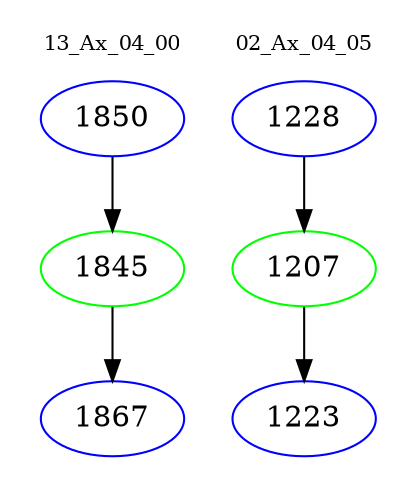 digraph{
subgraph cluster_0 {
color = white
label = "13_Ax_04_00";
fontsize=10;
T0_1850 [label="1850", color="blue"]
T0_1850 -> T0_1845 [color="black"]
T0_1845 [label="1845", color="green"]
T0_1845 -> T0_1867 [color="black"]
T0_1867 [label="1867", color="blue"]
}
subgraph cluster_1 {
color = white
label = "02_Ax_04_05";
fontsize=10;
T1_1228 [label="1228", color="blue"]
T1_1228 -> T1_1207 [color="black"]
T1_1207 [label="1207", color="green"]
T1_1207 -> T1_1223 [color="black"]
T1_1223 [label="1223", color="blue"]
}
}

